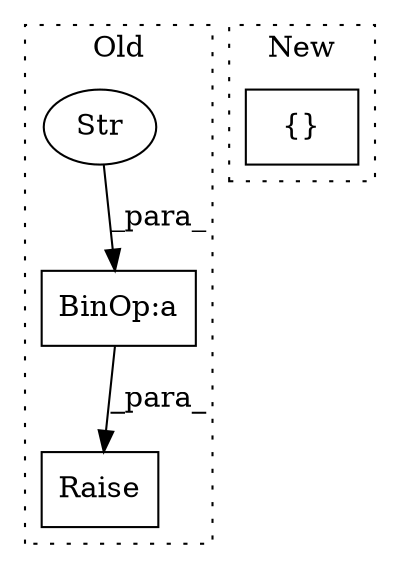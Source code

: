 digraph G {
subgraph cluster0 {
1 [label="Raise" a="91" s="3360" l="6" shape="box"];
3 [label="BinOp:a" a="82" s="3404" l="40" shape="box"];
4 [label="Str" a="66" s="3377" l="27" shape="ellipse"];
label = "Old";
style="dotted";
}
subgraph cluster1 {
2 [label="{}" a="95" s="4794,4795" l="2,1" shape="box"];
label = "New";
style="dotted";
}
3 -> 1 [label="_para_"];
4 -> 3 [label="_para_"];
}